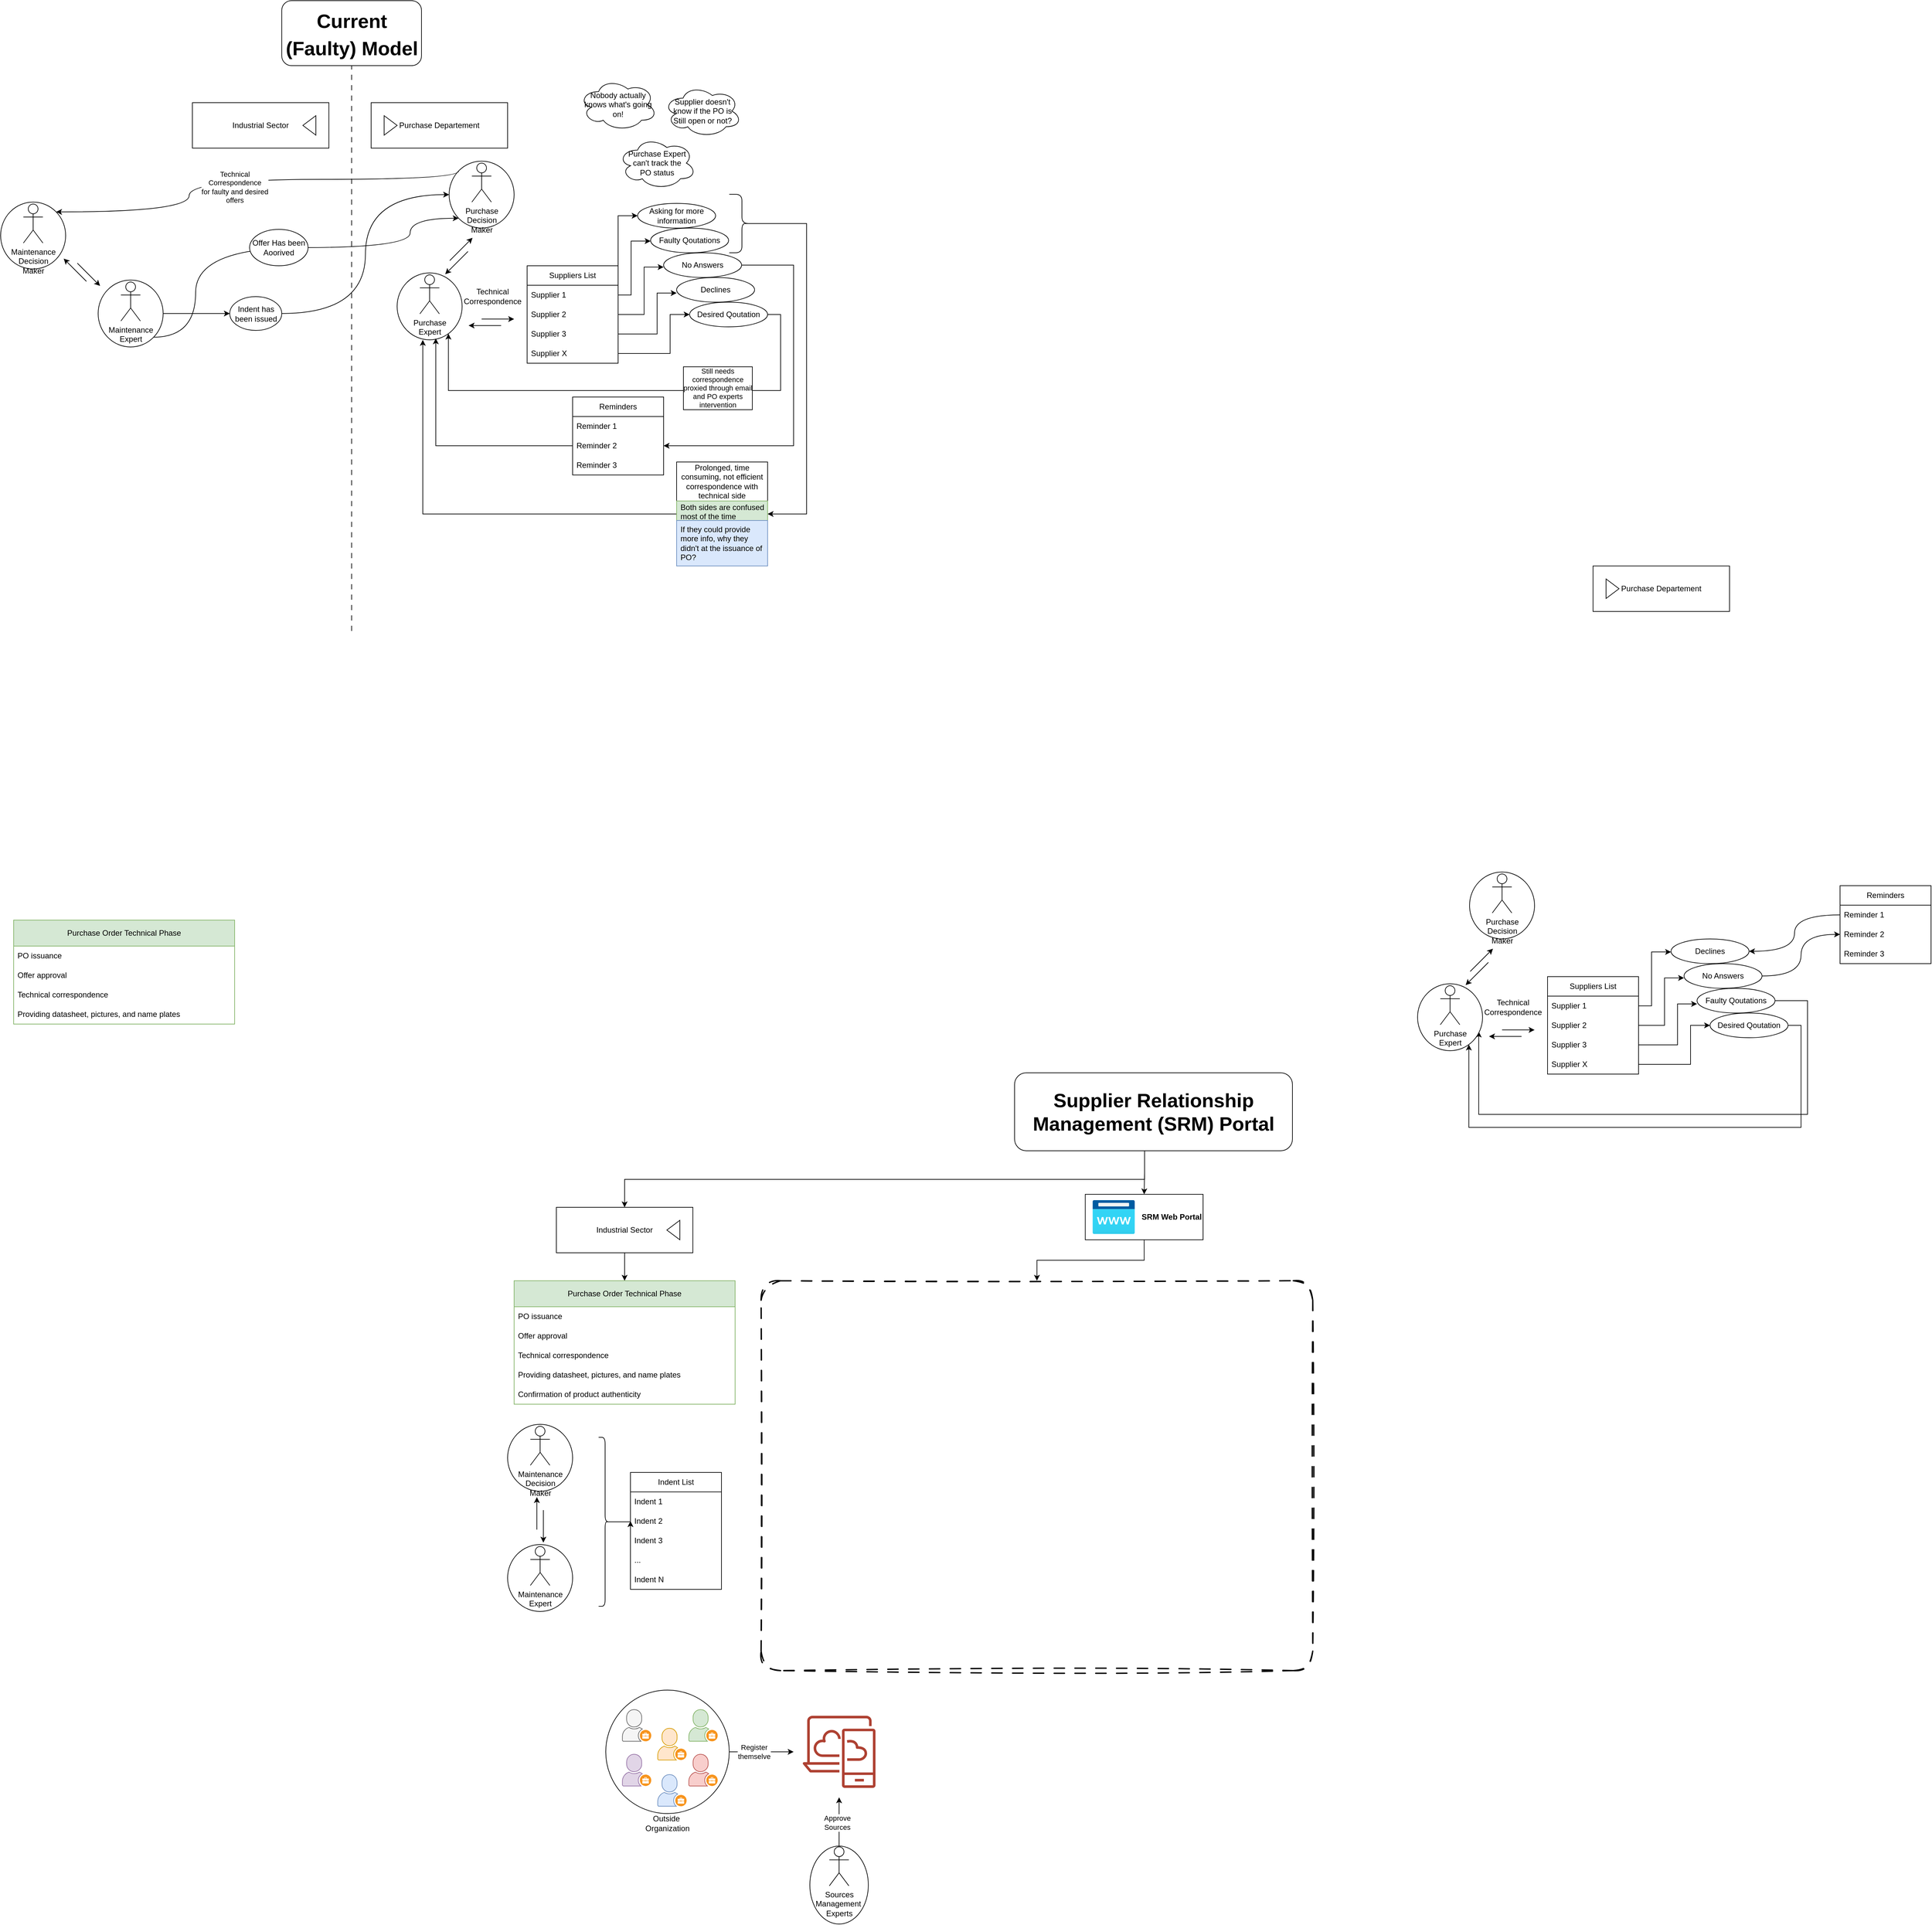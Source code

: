 <mxfile version="21.7.4" type="github">
  <diagram name="Page-1" id="2KHofViqdArEMS4rhggh">
    <mxGraphModel dx="1291" dy="913" grid="1" gridSize="10" guides="1" tooltips="1" connect="1" arrows="1" fold="1" page="0" pageScale="1" pageWidth="850" pageHeight="1100" math="0" shadow="0">
      <root>
        <mxCell id="0" />
        <mxCell id="1" parent="0" />
        <mxCell id="c8slE1L9noB9dwJdRd24-46" style="edgeStyle=orthogonalEdgeStyle;rounded=0;orthogonalLoop=1;jettySize=auto;html=1;exitX=1;exitY=0.5;exitDx=0;exitDy=0;entryX=0;entryY=0.5;entryDx=0;entryDy=0;curved=1;" parent="1" source="c8slE1L9noB9dwJdRd24-1" target="c8slE1L9noB9dwJdRd24-59" edge="1">
          <mxGeometry relative="1" as="geometry" />
        </mxCell>
        <mxCell id="c8slE1L9noB9dwJdRd24-1" value="Indent has been issued" style="ellipse;whiteSpace=wrap;html=1;" parent="1" vertex="1">
          <mxGeometry x="-107.5" y="165.5" width="80" height="52" as="geometry" />
        </mxCell>
        <mxCell id="c8slE1L9noB9dwJdRd24-6" value="" style="endArrow=none;dashed=1;html=1;rounded=0;dashPattern=8 8;" parent="1" edge="1">
          <mxGeometry width="50" height="50" relative="1" as="geometry">
            <mxPoint x="80" y="680" as="sourcePoint" />
            <mxPoint x="80" y="-290" as="targetPoint" />
          </mxGeometry>
        </mxCell>
        <mxCell id="c8slE1L9noB9dwJdRd24-7" value="Purchase Departement" style="html=1;whiteSpace=wrap;container=1;recursiveResize=0;collapsible=0;" parent="1" vertex="1">
          <mxGeometry x="110" y="-133" width="210" height="70" as="geometry" />
        </mxCell>
        <mxCell id="c8slE1L9noB9dwJdRd24-8" value="" style="triangle;html=1;whiteSpace=wrap;" parent="c8slE1L9noB9dwJdRd24-7" vertex="1">
          <mxGeometry x="20" y="20" width="20" height="30" as="geometry" />
        </mxCell>
        <mxCell id="c8slE1L9noB9dwJdRd24-9" value="Industrial Sector" style="html=1;whiteSpace=wrap;container=1;recursiveResize=0;collapsible=0;" parent="1" vertex="1">
          <mxGeometry x="-165" y="-133" width="210" height="70" as="geometry" />
        </mxCell>
        <mxCell id="c8slE1L9noB9dwJdRd24-10" value="" style="triangle;html=1;whiteSpace=wrap;rotation=-180;" parent="c8slE1L9noB9dwJdRd24-9" vertex="1">
          <mxGeometry x="170" y="20" width="20" height="30" as="geometry" />
        </mxCell>
        <mxCell id="6I2EwaOY1wd-wpL0W01F-11" style="edgeStyle=orthogonalEdgeStyle;rounded=0;orthogonalLoop=1;jettySize=auto;html=1;exitX=1;exitY=0;exitDx=0;exitDy=0;entryX=0;entryY=0.5;entryDx=0;entryDy=0;" parent="1" source="c8slE1L9noB9dwJdRd24-14" target="6I2EwaOY1wd-wpL0W01F-10" edge="1">
          <mxGeometry relative="1" as="geometry" />
        </mxCell>
        <mxCell id="c8slE1L9noB9dwJdRd24-14" value="Suppliers List" style="swimlane;fontStyle=0;childLayout=stackLayout;horizontal=1;startSize=30;horizontalStack=0;resizeParent=1;resizeParentMax=0;resizeLast=0;collapsible=1;marginBottom=0;whiteSpace=wrap;html=1;" parent="1" vertex="1">
          <mxGeometry x="350" y="118" width="140" height="150" as="geometry" />
        </mxCell>
        <mxCell id="c8slE1L9noB9dwJdRd24-23" style="edgeStyle=orthogonalEdgeStyle;rounded=0;orthogonalLoop=1;jettySize=auto;html=1;exitX=1;exitY=0.5;exitDx=0;exitDy=0;" parent="c8slE1L9noB9dwJdRd24-14" source="c8slE1L9noB9dwJdRd24-15" edge="1">
          <mxGeometry relative="1" as="geometry">
            <mxPoint x="190" y="-38" as="targetPoint" />
            <Array as="points">
              <mxPoint x="160" y="45" />
              <mxPoint x="160" y="-38" />
            </Array>
          </mxGeometry>
        </mxCell>
        <mxCell id="c8slE1L9noB9dwJdRd24-15" value="&lt;div&gt;Supplier 1&lt;/div&gt;" style="text;strokeColor=none;fillColor=none;align=left;verticalAlign=middle;spacingLeft=4;spacingRight=4;overflow=hidden;points=[[0,0.5],[1,0.5]];portConstraint=eastwest;rotatable=0;whiteSpace=wrap;html=1;" parent="c8slE1L9noB9dwJdRd24-14" vertex="1">
          <mxGeometry y="30" width="140" height="30" as="geometry" />
        </mxCell>
        <mxCell id="c8slE1L9noB9dwJdRd24-28" style="edgeStyle=orthogonalEdgeStyle;rounded=0;orthogonalLoop=1;jettySize=auto;html=1;exitX=1;exitY=0.5;exitDx=0;exitDy=0;" parent="c8slE1L9noB9dwJdRd24-14" source="c8slE1L9noB9dwJdRd24-21" edge="1">
          <mxGeometry relative="1" as="geometry">
            <mxPoint x="210" y="2" as="targetPoint" />
            <Array as="points">
              <mxPoint x="180" y="75" />
              <mxPoint x="180" y="2" />
            </Array>
          </mxGeometry>
        </mxCell>
        <mxCell id="c8slE1L9noB9dwJdRd24-21" value="&lt;div&gt;Supplier 2&lt;br&gt;&lt;/div&gt;" style="text;strokeColor=none;fillColor=none;align=left;verticalAlign=middle;spacingLeft=4;spacingRight=4;overflow=hidden;points=[[0,0.5],[1,0.5]];portConstraint=eastwest;rotatable=0;whiteSpace=wrap;html=1;" parent="c8slE1L9noB9dwJdRd24-14" vertex="1">
          <mxGeometry y="60" width="140" height="30" as="geometry" />
        </mxCell>
        <mxCell id="c8slE1L9noB9dwJdRd24-30" style="edgeStyle=orthogonalEdgeStyle;rounded=0;orthogonalLoop=1;jettySize=auto;html=1;exitX=1;exitY=0.5;exitDx=0;exitDy=0;" parent="c8slE1L9noB9dwJdRd24-14" source="c8slE1L9noB9dwJdRd24-16" edge="1">
          <mxGeometry relative="1" as="geometry">
            <mxPoint x="230" y="42" as="targetPoint" />
            <Array as="points">
              <mxPoint x="200" y="105" />
              <mxPoint x="200" y="42" />
            </Array>
          </mxGeometry>
        </mxCell>
        <mxCell id="c8slE1L9noB9dwJdRd24-16" value="&lt;div&gt;Supplier 3&lt;br&gt;&lt;/div&gt;" style="text;strokeColor=none;fillColor=none;align=left;verticalAlign=middle;spacingLeft=4;spacingRight=4;overflow=hidden;points=[[0,0.5],[1,0.5]];portConstraint=eastwest;rotatable=0;whiteSpace=wrap;html=1;" parent="c8slE1L9noB9dwJdRd24-14" vertex="1">
          <mxGeometry y="90" width="140" height="30" as="geometry" />
        </mxCell>
        <mxCell id="c8slE1L9noB9dwJdRd24-17" value="Supplier X" style="text;strokeColor=none;fillColor=none;align=left;verticalAlign=middle;spacingLeft=4;spacingRight=4;overflow=hidden;points=[[0,0.5],[1,0.5]];portConstraint=eastwest;rotatable=0;whiteSpace=wrap;html=1;" parent="c8slE1L9noB9dwJdRd24-14" vertex="1">
          <mxGeometry y="120" width="140" height="30" as="geometry" />
        </mxCell>
        <mxCell id="c8slE1L9noB9dwJdRd24-24" value="Faulty Qoutations" style="ellipse;whiteSpace=wrap;html=1;" parent="1" vertex="1">
          <mxGeometry x="540" y="60" width="120" height="38" as="geometry" />
        </mxCell>
        <mxCell id="c8slE1L9noB9dwJdRd24-25" value="&lt;div&gt;Technical&lt;/div&gt;&lt;div&gt;Correspondence&lt;br&gt;&lt;/div&gt;" style="text;html=1;strokeColor=none;fillColor=none;align=center;verticalAlign=middle;whiteSpace=wrap;rounded=0;" parent="1" vertex="1">
          <mxGeometry x="267" y="150" width="60" height="30" as="geometry" />
        </mxCell>
        <mxCell id="6I2EwaOY1wd-wpL0W01F-8" style="edgeStyle=orthogonalEdgeStyle;rounded=0;orthogonalLoop=1;jettySize=auto;html=1;exitX=1;exitY=0.5;exitDx=0;exitDy=0;entryX=1;entryY=0.5;entryDx=0;entryDy=0;" parent="1" source="c8slE1L9noB9dwJdRd24-29" target="c8slE1L9noB9dwJdRd24-73" edge="1">
          <mxGeometry relative="1" as="geometry">
            <Array as="points">
              <mxPoint x="760" y="117" />
              <mxPoint x="760" y="395" />
            </Array>
          </mxGeometry>
        </mxCell>
        <mxCell id="c8slE1L9noB9dwJdRd24-29" value="No Answers" style="ellipse;whiteSpace=wrap;html=1;" parent="1" vertex="1">
          <mxGeometry x="560" y="98" width="120" height="38" as="geometry" />
        </mxCell>
        <mxCell id="c8slE1L9noB9dwJdRd24-31" value="Declines" style="ellipse;whiteSpace=wrap;html=1;" parent="1" vertex="1">
          <mxGeometry x="580" y="136" width="120" height="38" as="geometry" />
        </mxCell>
        <mxCell id="c8slE1L9noB9dwJdRd24-81" style="edgeStyle=orthogonalEdgeStyle;rounded=0;orthogonalLoop=1;jettySize=auto;html=1;exitX=1;exitY=0.5;exitDx=0;exitDy=0;entryX=0.789;entryY=0.908;entryDx=0;entryDy=0;entryPerimeter=0;" parent="1" source="c8slE1L9noB9dwJdRd24-34" target="c8slE1L9noB9dwJdRd24-44" edge="1">
          <mxGeometry relative="1" as="geometry">
            <Array as="points">
              <mxPoint x="740" y="193" />
              <mxPoint x="740" y="310" />
              <mxPoint x="229" y="310" />
            </Array>
          </mxGeometry>
        </mxCell>
        <mxCell id="6I2EwaOY1wd-wpL0W01F-12" value="Still needs &lt;br&gt;correspondence&lt;br&gt;proxied through email &lt;br&gt;and PO experts&lt;br&gt;intervention" style="edgeLabel;html=1;align=center;verticalAlign=middle;resizable=0;points=[];labelBorderColor=default;" parent="c8slE1L9noB9dwJdRd24-81" vertex="1" connectable="0">
          <mxGeometry x="-0.362" y="-4" relative="1" as="geometry">
            <mxPoint as="offset" />
          </mxGeometry>
        </mxCell>
        <mxCell id="c8slE1L9noB9dwJdRd24-34" value="Desired Qoutation" style="ellipse;whiteSpace=wrap;html=1;" parent="1" vertex="1">
          <mxGeometry x="600" y="174" width="120" height="38" as="geometry" />
        </mxCell>
        <mxCell id="c8slE1L9noB9dwJdRd24-33" style="edgeStyle=orthogonalEdgeStyle;rounded=0;orthogonalLoop=1;jettySize=auto;html=1;exitX=1;exitY=0.5;exitDx=0;exitDy=0;entryX=0;entryY=0.5;entryDx=0;entryDy=0;" parent="1" source="c8slE1L9noB9dwJdRd24-17" target="c8slE1L9noB9dwJdRd24-34" edge="1">
          <mxGeometry relative="1" as="geometry">
            <mxPoint x="600" y="200" as="targetPoint" />
            <Array as="points">
              <mxPoint x="570" y="253" />
              <mxPoint x="570" y="193" />
            </Array>
          </mxGeometry>
        </mxCell>
        <mxCell id="c8slE1L9noB9dwJdRd24-42" value="" style="group" parent="1" vertex="1" connectable="0">
          <mxGeometry x="-310" y="140" width="100" height="103" as="geometry" />
        </mxCell>
        <mxCell id="c8slE1L9noB9dwJdRd24-40" value="" style="ellipse;whiteSpace=wrap;html=1;" parent="c8slE1L9noB9dwJdRd24-42" vertex="1">
          <mxGeometry width="100" height="103" as="geometry" />
        </mxCell>
        <mxCell id="c8slE1L9noB9dwJdRd24-37" value="&lt;div&gt;Maintenance&lt;/div&gt;&lt;div&gt;Expert&lt;br&gt;&lt;/div&gt;" style="shape=umlActor;verticalLabelPosition=bottom;verticalAlign=top;html=1;outlineConnect=0;" parent="c8slE1L9noB9dwJdRd24-42" vertex="1">
          <mxGeometry x="35" y="3" width="30" height="60" as="geometry" />
        </mxCell>
        <mxCell id="c8slE1L9noB9dwJdRd24-43" value="" style="group" parent="1" vertex="1" connectable="0">
          <mxGeometry x="150" y="129" width="100" height="103" as="geometry" />
        </mxCell>
        <mxCell id="c8slE1L9noB9dwJdRd24-44" value="" style="ellipse;whiteSpace=wrap;html=1;" parent="c8slE1L9noB9dwJdRd24-43" vertex="1">
          <mxGeometry width="100" height="103" as="geometry" />
        </mxCell>
        <mxCell id="c8slE1L9noB9dwJdRd24-45" value="&lt;div&gt;Purchase&lt;/div&gt;&lt;div&gt;Expert&lt;br&gt;&lt;/div&gt;" style="shape=umlActor;verticalLabelPosition=bottom;verticalAlign=top;html=1;outlineConnect=0;" parent="c8slE1L9noB9dwJdRd24-43" vertex="1">
          <mxGeometry x="35" y="3" width="30" height="60" as="geometry" />
        </mxCell>
        <mxCell id="c8slE1L9noB9dwJdRd24-48" value="" style="group" parent="1" vertex="1" connectable="0">
          <mxGeometry x="-460" y="20" width="100" height="103" as="geometry" />
        </mxCell>
        <mxCell id="c8slE1L9noB9dwJdRd24-49" value="" style="ellipse;whiteSpace=wrap;html=1;" parent="c8slE1L9noB9dwJdRd24-48" vertex="1">
          <mxGeometry width="100" height="103" as="geometry" />
        </mxCell>
        <mxCell id="c8slE1L9noB9dwJdRd24-50" value="&lt;div&gt;Maintenance&lt;/div&gt;&lt;div&gt;Decision&lt;/div&gt;&lt;div&gt;Maker&lt;br&gt;&lt;/div&gt;" style="shape=umlActor;verticalLabelPosition=bottom;verticalAlign=top;html=1;outlineConnect=0;" parent="c8slE1L9noB9dwJdRd24-48" vertex="1">
          <mxGeometry x="35" y="3" width="30" height="60" as="geometry" />
        </mxCell>
        <mxCell id="c8slE1L9noB9dwJdRd24-53" value="" style="group;rotation=45;" parent="1" vertex="1" connectable="0">
          <mxGeometry x="-370" y="123" width="70" height="10" as="geometry" />
        </mxCell>
        <mxCell id="c8slE1L9noB9dwJdRd24-51" value="" style="endArrow=classic;html=1;rounded=0;" parent="c8slE1L9noB9dwJdRd24-53" edge="1">
          <mxGeometry width="50" height="50" relative="1" as="geometry">
            <mxPoint x="28" y="-9" as="sourcePoint" />
            <mxPoint x="63" y="26" as="targetPoint" />
          </mxGeometry>
        </mxCell>
        <mxCell id="c8slE1L9noB9dwJdRd24-52" value="" style="endArrow=classic;html=1;rounded=0;" parent="c8slE1L9noB9dwJdRd24-53" edge="1">
          <mxGeometry width="50" height="50" relative="1" as="geometry">
            <mxPoint x="42" y="19" as="sourcePoint" />
            <mxPoint x="7" y="-16" as="targetPoint" />
          </mxGeometry>
        </mxCell>
        <mxCell id="c8slE1L9noB9dwJdRd24-54" style="edgeStyle=orthogonalEdgeStyle;rounded=0;orthogonalLoop=1;jettySize=auto;html=1;exitX=1;exitY=0.5;exitDx=0;exitDy=0;entryX=0;entryY=0.5;entryDx=0;entryDy=0;" parent="1" source="c8slE1L9noB9dwJdRd24-40" target="c8slE1L9noB9dwJdRd24-1" edge="1">
          <mxGeometry relative="1" as="geometry" />
        </mxCell>
        <mxCell id="c8slE1L9noB9dwJdRd24-55" value="" style="group;rotation=-45;" parent="1" vertex="1" connectable="0">
          <mxGeometry x="210" y="98" width="70" height="10" as="geometry" />
        </mxCell>
        <mxCell id="c8slE1L9noB9dwJdRd24-56" value="" style="endArrow=classic;html=1;rounded=0;" parent="c8slE1L9noB9dwJdRd24-55" edge="1">
          <mxGeometry width="50" height="50" relative="1" as="geometry">
            <mxPoint x="21" y="12" as="sourcePoint" />
            <mxPoint x="56" y="-23" as="targetPoint" />
          </mxGeometry>
        </mxCell>
        <mxCell id="c8slE1L9noB9dwJdRd24-57" value="" style="endArrow=classic;html=1;rounded=0;" parent="c8slE1L9noB9dwJdRd24-55" edge="1">
          <mxGeometry width="50" height="50" relative="1" as="geometry">
            <mxPoint x="49" y="-2" as="sourcePoint" />
            <mxPoint x="14" y="33" as="targetPoint" />
          </mxGeometry>
        </mxCell>
        <mxCell id="c8slE1L9noB9dwJdRd24-58" value="" style="group" parent="1" vertex="1" connectable="0">
          <mxGeometry x="230" y="-43" width="100" height="103" as="geometry" />
        </mxCell>
        <mxCell id="c8slE1L9noB9dwJdRd24-59" value="" style="ellipse;whiteSpace=wrap;html=1;" parent="c8slE1L9noB9dwJdRd24-58" vertex="1">
          <mxGeometry width="100" height="103" as="geometry" />
        </mxCell>
        <mxCell id="c8slE1L9noB9dwJdRd24-60" value="&lt;div&gt;Purchase&lt;/div&gt;&lt;div&gt;Decision&lt;/div&gt;&lt;div&gt;Maker&lt;br&gt;&lt;/div&gt;" style="shape=umlActor;verticalLabelPosition=bottom;verticalAlign=top;html=1;outlineConnect=0;" parent="c8slE1L9noB9dwJdRd24-58" vertex="1">
          <mxGeometry x="35" y="3" width="30" height="60" as="geometry" />
        </mxCell>
        <mxCell id="c8slE1L9noB9dwJdRd24-61" value="&lt;font style=&quot;font-size: 30px;&quot;&gt;Current (Faulty) Model&lt;/font&gt;" style="rounded=1;whiteSpace=wrap;html=1;fontStyle=1;fontSize=35;" parent="1" vertex="1">
          <mxGeometry x="-27.5" y="-290" width="215" height="100" as="geometry" />
        </mxCell>
        <mxCell id="c8slE1L9noB9dwJdRd24-64" value="" style="group;rotation=0;" parent="1" vertex="1" connectable="0">
          <mxGeometry x="260" y="200" width="70" height="10" as="geometry" />
        </mxCell>
        <mxCell id="c8slE1L9noB9dwJdRd24-65" value="" style="endArrow=classic;html=1;rounded=0;" parent="c8slE1L9noB9dwJdRd24-64" edge="1">
          <mxGeometry width="50" height="50" relative="1" as="geometry">
            <mxPoint x="20" as="sourcePoint" />
            <mxPoint x="70" as="targetPoint" />
          </mxGeometry>
        </mxCell>
        <mxCell id="c8slE1L9noB9dwJdRd24-66" value="" style="endArrow=classic;html=1;rounded=0;" parent="c8slE1L9noB9dwJdRd24-64" edge="1">
          <mxGeometry width="50" height="50" relative="1" as="geometry">
            <mxPoint x="50" y="10" as="sourcePoint" />
            <mxPoint y="10" as="targetPoint" />
          </mxGeometry>
        </mxCell>
        <mxCell id="c8slE1L9noB9dwJdRd24-69" value="Reminders" style="swimlane;fontStyle=0;childLayout=stackLayout;horizontal=1;startSize=30;horizontalStack=0;resizeParent=1;resizeParentMax=0;resizeLast=0;collapsible=1;marginBottom=0;whiteSpace=wrap;html=1;" parent="1" vertex="1">
          <mxGeometry x="420" y="320" width="140" height="120" as="geometry" />
        </mxCell>
        <mxCell id="c8slE1L9noB9dwJdRd24-70" value="Reminder 1" style="text;strokeColor=none;fillColor=none;align=left;verticalAlign=middle;spacingLeft=4;spacingRight=4;overflow=hidden;points=[[0,0.5],[1,0.5]];portConstraint=eastwest;rotatable=0;whiteSpace=wrap;html=1;" parent="c8slE1L9noB9dwJdRd24-69" vertex="1">
          <mxGeometry y="30" width="140" height="30" as="geometry" />
        </mxCell>
        <mxCell id="c8slE1L9noB9dwJdRd24-73" value="Reminder 2" style="text;strokeColor=none;fillColor=none;align=left;verticalAlign=middle;spacingLeft=4;spacingRight=4;overflow=hidden;points=[[0,0.5],[1,0.5]];portConstraint=eastwest;rotatable=0;whiteSpace=wrap;html=1;" parent="c8slE1L9noB9dwJdRd24-69" vertex="1">
          <mxGeometry y="60" width="140" height="30" as="geometry" />
        </mxCell>
        <mxCell id="c8slE1L9noB9dwJdRd24-74" value="Reminder 3" style="text;strokeColor=none;fillColor=none;align=left;verticalAlign=middle;spacingLeft=4;spacingRight=4;overflow=hidden;points=[[0,0.5],[1,0.5]];portConstraint=eastwest;rotatable=0;whiteSpace=wrap;html=1;" parent="c8slE1L9noB9dwJdRd24-69" vertex="1">
          <mxGeometry y="90" width="140" height="30" as="geometry" />
        </mxCell>
        <mxCell id="c8slE1L9noB9dwJdRd24-82" style="edgeStyle=orthogonalEdgeStyle;rounded=0;orthogonalLoop=1;jettySize=auto;html=1;exitX=0;exitY=0;exitDx=0;exitDy=0;entryX=1;entryY=0;entryDx=0;entryDy=0;curved=1;" parent="1" source="c8slE1L9noB9dwJdRd24-59" target="c8slE1L9noB9dwJdRd24-49" edge="1">
          <mxGeometry relative="1" as="geometry">
            <Array as="points">
              <mxPoint x="-170" y="-15" />
              <mxPoint x="-170" y="35" />
            </Array>
          </mxGeometry>
        </mxCell>
        <mxCell id="c8slE1L9noB9dwJdRd24-83" value="&lt;div&gt;Technical&lt;/div&gt;&lt;div&gt;Correspondence&lt;/div&gt;&lt;div&gt;for faulty and desired&lt;/div&gt;&lt;div&gt;offers&lt;br&gt;&lt;/div&gt;" style="edgeLabel;html=1;align=center;verticalAlign=middle;resizable=0;points=[];" parent="c8slE1L9noB9dwJdRd24-82" vertex="1" connectable="0">
          <mxGeometry x="0.048" y="12" relative="1" as="geometry">
            <mxPoint as="offset" />
          </mxGeometry>
        </mxCell>
        <mxCell id="vh4l8K26gaCXzMAg0qhR-1" style="edgeStyle=orthogonalEdgeStyle;rounded=0;orthogonalLoop=1;jettySize=auto;html=1;exitX=1;exitY=1;exitDx=0;exitDy=0;entryX=0;entryY=1;entryDx=0;entryDy=0;curved=1;" parent="1" source="c8slE1L9noB9dwJdRd24-40" target="c8slE1L9noB9dwJdRd24-59" edge="1">
          <mxGeometry relative="1" as="geometry">
            <Array as="points">
              <mxPoint x="-160" y="228" />
              <mxPoint x="-160" y="90" />
              <mxPoint x="170" y="90" />
              <mxPoint x="170" y="45" />
            </Array>
          </mxGeometry>
        </mxCell>
        <mxCell id="vh4l8K26gaCXzMAg0qhR-2" value="" style="edgeLabel;html=1;align=center;verticalAlign=middle;resizable=0;points=[];fontSize=12;fillColor=default;strokeColor=default;" parent="vh4l8K26gaCXzMAg0qhR-1" vertex="1" connectable="0">
          <mxGeometry x="-0.009" y="-1" relative="1" as="geometry">
            <mxPoint as="offset" />
          </mxGeometry>
        </mxCell>
        <mxCell id="vh4l8K26gaCXzMAg0qhR-3" value="&lt;div&gt;Offer Has been &lt;br&gt;&lt;/div&gt;&lt;div&gt;Aoorived&lt;br&gt;&lt;/div&gt;" style="ellipse;whiteSpace=wrap;html=1;" parent="1" vertex="1">
          <mxGeometry x="-77" y="62" width="90" height="56" as="geometry" />
        </mxCell>
        <mxCell id="vh4l8K26gaCXzMAg0qhR-4" value="Purchase Order Technical Phase" style="swimlane;fontStyle=0;childLayout=stackLayout;horizontal=1;startSize=40;horizontalStack=0;resizeParent=1;resizeParentMax=0;resizeLast=0;collapsible=1;marginBottom=0;whiteSpace=wrap;html=1;fillColor=#d5e8d4;strokeColor=#82b366;" parent="1" vertex="1">
          <mxGeometry x="-440" y="1125" width="340" height="160" as="geometry" />
        </mxCell>
        <mxCell id="vh4l8K26gaCXzMAg0qhR-5" value="PO issuance " style="text;strokeColor=none;fillColor=none;align=left;verticalAlign=middle;spacingLeft=4;spacingRight=4;overflow=hidden;points=[[0,0.5],[1,0.5]];portConstraint=eastwest;rotatable=0;whiteSpace=wrap;html=1;" parent="vh4l8K26gaCXzMAg0qhR-4" vertex="1">
          <mxGeometry y="40" width="340" height="30" as="geometry" />
        </mxCell>
        <mxCell id="vh4l8K26gaCXzMAg0qhR-6" value="Offer approval" style="text;strokeColor=none;fillColor=none;align=left;verticalAlign=middle;spacingLeft=4;spacingRight=4;overflow=hidden;points=[[0,0.5],[1,0.5]];portConstraint=eastwest;rotatable=0;whiteSpace=wrap;html=1;" parent="vh4l8K26gaCXzMAg0qhR-4" vertex="1">
          <mxGeometry y="70" width="340" height="30" as="geometry" />
        </mxCell>
        <mxCell id="vh4l8K26gaCXzMAg0qhR-7" value="Technical correspondence" style="text;strokeColor=none;fillColor=none;align=left;verticalAlign=middle;spacingLeft=4;spacingRight=4;overflow=hidden;points=[[0,0.5],[1,0.5]];portConstraint=eastwest;rotatable=0;whiteSpace=wrap;html=1;" parent="vh4l8K26gaCXzMAg0qhR-4" vertex="1">
          <mxGeometry y="100" width="340" height="30" as="geometry" />
        </mxCell>
        <mxCell id="vh4l8K26gaCXzMAg0qhR-8" value="Providing datasheet, pictures, and name plates" style="text;strokeColor=none;fillColor=none;align=left;verticalAlign=middle;spacingLeft=4;spacingRight=4;overflow=hidden;points=[[0,0.5],[1,0.5]];portConstraint=eastwest;rotatable=0;whiteSpace=wrap;html=1;" parent="vh4l8K26gaCXzMAg0qhR-4" vertex="1">
          <mxGeometry y="130" width="340" height="30" as="geometry" />
        </mxCell>
        <mxCell id="vh4l8K26gaCXzMAg0qhR-70" value="Purchase Departement" style="html=1;whiteSpace=wrap;container=1;recursiveResize=0;collapsible=0;" parent="1" vertex="1">
          <mxGeometry x="1990" y="580" width="210" height="70" as="geometry" />
        </mxCell>
        <mxCell id="vh4l8K26gaCXzMAg0qhR-71" value="" style="triangle;html=1;whiteSpace=wrap;" parent="vh4l8K26gaCXzMAg0qhR-70" vertex="1">
          <mxGeometry x="20" y="20" width="20" height="30" as="geometry" />
        </mxCell>
        <mxCell id="em5qXoiyjJYaxzW7Eebe-1" style="edgeStyle=orthogonalEdgeStyle;rounded=0;orthogonalLoop=1;jettySize=auto;html=1;exitX=0.5;exitY=1;exitDx=0;exitDy=0;entryX=0.5;entryY=0;entryDx=0;entryDy=0;" edge="1" parent="1" source="vh4l8K26gaCXzMAg0qhR-72" target="vh4l8K26gaCXzMAg0qhR-124">
          <mxGeometry relative="1" as="geometry" />
        </mxCell>
        <mxCell id="vh4l8K26gaCXzMAg0qhR-72" value="Industrial Sector" style="html=1;whiteSpace=wrap;container=1;recursiveResize=0;collapsible=0;" parent="1" vertex="1">
          <mxGeometry x="395" y="1567" width="210" height="70" as="geometry" />
        </mxCell>
        <mxCell id="vh4l8K26gaCXzMAg0qhR-73" value="" style="triangle;html=1;whiteSpace=wrap;rotation=-180;" parent="vh4l8K26gaCXzMAg0qhR-72" vertex="1">
          <mxGeometry x="170" y="20" width="20" height="30" as="geometry" />
        </mxCell>
        <mxCell id="vh4l8K26gaCXzMAg0qhR-74" value="Suppliers List" style="swimlane;fontStyle=0;childLayout=stackLayout;horizontal=1;startSize=30;horizontalStack=0;resizeParent=1;resizeParentMax=0;resizeLast=0;collapsible=1;marginBottom=0;whiteSpace=wrap;html=1;" parent="1" vertex="1">
          <mxGeometry x="1920" y="1212" width="140" height="150" as="geometry" />
        </mxCell>
        <mxCell id="vh4l8K26gaCXzMAg0qhR-75" style="edgeStyle=orthogonalEdgeStyle;rounded=0;orthogonalLoop=1;jettySize=auto;html=1;exitX=1;exitY=0.5;exitDx=0;exitDy=0;" parent="vh4l8K26gaCXzMAg0qhR-74" source="vh4l8K26gaCXzMAg0qhR-76" edge="1">
          <mxGeometry relative="1" as="geometry">
            <mxPoint x="190" y="-38" as="targetPoint" />
            <Array as="points">
              <mxPoint x="160" y="45" />
              <mxPoint x="160" y="-38" />
            </Array>
          </mxGeometry>
        </mxCell>
        <mxCell id="vh4l8K26gaCXzMAg0qhR-76" value="&lt;div&gt;Supplier 1&lt;/div&gt;" style="text;strokeColor=none;fillColor=none;align=left;verticalAlign=middle;spacingLeft=4;spacingRight=4;overflow=hidden;points=[[0,0.5],[1,0.5]];portConstraint=eastwest;rotatable=0;whiteSpace=wrap;html=1;" parent="vh4l8K26gaCXzMAg0qhR-74" vertex="1">
          <mxGeometry y="30" width="140" height="30" as="geometry" />
        </mxCell>
        <mxCell id="vh4l8K26gaCXzMAg0qhR-77" style="edgeStyle=orthogonalEdgeStyle;rounded=0;orthogonalLoop=1;jettySize=auto;html=1;exitX=1;exitY=0.5;exitDx=0;exitDy=0;" parent="vh4l8K26gaCXzMAg0qhR-74" source="vh4l8K26gaCXzMAg0qhR-78" edge="1">
          <mxGeometry relative="1" as="geometry">
            <mxPoint x="210" y="2" as="targetPoint" />
            <Array as="points">
              <mxPoint x="180" y="75" />
              <mxPoint x="180" y="2" />
            </Array>
          </mxGeometry>
        </mxCell>
        <mxCell id="vh4l8K26gaCXzMAg0qhR-78" value="&lt;div&gt;Supplier 2&lt;br&gt;&lt;/div&gt;" style="text;strokeColor=none;fillColor=none;align=left;verticalAlign=middle;spacingLeft=4;spacingRight=4;overflow=hidden;points=[[0,0.5],[1,0.5]];portConstraint=eastwest;rotatable=0;whiteSpace=wrap;html=1;" parent="vh4l8K26gaCXzMAg0qhR-74" vertex="1">
          <mxGeometry y="60" width="140" height="30" as="geometry" />
        </mxCell>
        <mxCell id="vh4l8K26gaCXzMAg0qhR-79" style="edgeStyle=orthogonalEdgeStyle;rounded=0;orthogonalLoop=1;jettySize=auto;html=1;exitX=1;exitY=0.5;exitDx=0;exitDy=0;" parent="vh4l8K26gaCXzMAg0qhR-74" source="vh4l8K26gaCXzMAg0qhR-80" edge="1">
          <mxGeometry relative="1" as="geometry">
            <mxPoint x="230" y="42" as="targetPoint" />
            <Array as="points">
              <mxPoint x="200" y="105" />
              <mxPoint x="200" y="42" />
            </Array>
          </mxGeometry>
        </mxCell>
        <mxCell id="vh4l8K26gaCXzMAg0qhR-80" value="&lt;div&gt;Supplier 3&lt;br&gt;&lt;/div&gt;" style="text;strokeColor=none;fillColor=none;align=left;verticalAlign=middle;spacingLeft=4;spacingRight=4;overflow=hidden;points=[[0,0.5],[1,0.5]];portConstraint=eastwest;rotatable=0;whiteSpace=wrap;html=1;" parent="vh4l8K26gaCXzMAg0qhR-74" vertex="1">
          <mxGeometry y="90" width="140" height="30" as="geometry" />
        </mxCell>
        <mxCell id="vh4l8K26gaCXzMAg0qhR-81" value="Supplier X" style="text;strokeColor=none;fillColor=none;align=left;verticalAlign=middle;spacingLeft=4;spacingRight=4;overflow=hidden;points=[[0,0.5],[1,0.5]];portConstraint=eastwest;rotatable=0;whiteSpace=wrap;html=1;" parent="vh4l8K26gaCXzMAg0qhR-74" vertex="1">
          <mxGeometry y="120" width="140" height="30" as="geometry" />
        </mxCell>
        <mxCell id="vh4l8K26gaCXzMAg0qhR-82" value="Declines" style="ellipse;whiteSpace=wrap;html=1;" parent="1" vertex="1">
          <mxGeometry x="2110" y="1154" width="120" height="38" as="geometry" />
        </mxCell>
        <mxCell id="vh4l8K26gaCXzMAg0qhR-83" value="&lt;div&gt;Technical&lt;/div&gt;&lt;div&gt;Correspondence&lt;br&gt;&lt;/div&gt;" style="text;html=1;strokeColor=none;fillColor=none;align=center;verticalAlign=middle;whiteSpace=wrap;rounded=0;" parent="1" vertex="1">
          <mxGeometry x="1837" y="1244" width="60" height="30" as="geometry" />
        </mxCell>
        <mxCell id="vh4l8K26gaCXzMAg0qhR-84" style="edgeStyle=orthogonalEdgeStyle;rounded=0;orthogonalLoop=1;jettySize=auto;html=1;exitX=1;exitY=0.5;exitDx=0;exitDy=0;entryX=0;entryY=0.5;entryDx=0;entryDy=0;curved=1;" parent="1" source="vh4l8K26gaCXzMAg0qhR-85" target="vh4l8K26gaCXzMAg0qhR-116" edge="1">
          <mxGeometry relative="1" as="geometry" />
        </mxCell>
        <mxCell id="vh4l8K26gaCXzMAg0qhR-85" value="No Answers" style="ellipse;whiteSpace=wrap;html=1;" parent="1" vertex="1">
          <mxGeometry x="2130" y="1192" width="120" height="38" as="geometry" />
        </mxCell>
        <mxCell id="vh4l8K26gaCXzMAg0qhR-86" style="edgeStyle=orthogonalEdgeStyle;rounded=0;orthogonalLoop=1;jettySize=auto;html=1;exitX=1;exitY=0.5;exitDx=0;exitDy=0;entryX=0.941;entryY=0.714;entryDx=0;entryDy=0;entryPerimeter=0;" parent="1" source="vh4l8K26gaCXzMAg0qhR-87" target="vh4l8K26gaCXzMAg0qhR-95" edge="1">
          <mxGeometry relative="1" as="geometry">
            <Array as="points">
              <mxPoint x="2320" y="1249" />
              <mxPoint x="2320" y="1424" />
              <mxPoint x="1814" y="1424" />
            </Array>
          </mxGeometry>
        </mxCell>
        <mxCell id="vh4l8K26gaCXzMAg0qhR-87" value="Faulty Qoutations" style="ellipse;whiteSpace=wrap;html=1;" parent="1" vertex="1">
          <mxGeometry x="2150" y="1230" width="120" height="38" as="geometry" />
        </mxCell>
        <mxCell id="vh4l8K26gaCXzMAg0qhR-88" style="edgeStyle=orthogonalEdgeStyle;rounded=0;orthogonalLoop=1;jettySize=auto;html=1;exitX=1;exitY=0.5;exitDx=0;exitDy=0;entryX=0.789;entryY=0.908;entryDx=0;entryDy=0;entryPerimeter=0;" parent="1" source="vh4l8K26gaCXzMAg0qhR-89" target="vh4l8K26gaCXzMAg0qhR-95" edge="1">
          <mxGeometry relative="1" as="geometry">
            <Array as="points">
              <mxPoint x="2310" y="1287" />
              <mxPoint x="2310" y="1444" />
              <mxPoint x="1799" y="1444" />
            </Array>
          </mxGeometry>
        </mxCell>
        <mxCell id="vh4l8K26gaCXzMAg0qhR-89" value="Desired Qoutation" style="ellipse;whiteSpace=wrap;html=1;" parent="1" vertex="1">
          <mxGeometry x="2170" y="1268" width="120" height="38" as="geometry" />
        </mxCell>
        <mxCell id="vh4l8K26gaCXzMAg0qhR-90" style="edgeStyle=orthogonalEdgeStyle;rounded=0;orthogonalLoop=1;jettySize=auto;html=1;exitX=1;exitY=0.5;exitDx=0;exitDy=0;entryX=0;entryY=0.5;entryDx=0;entryDy=0;" parent="1" source="vh4l8K26gaCXzMAg0qhR-81" target="vh4l8K26gaCXzMAg0qhR-89" edge="1">
          <mxGeometry relative="1" as="geometry">
            <mxPoint x="2170" y="1294" as="targetPoint" />
            <Array as="points">
              <mxPoint x="2140" y="1347" />
              <mxPoint x="2140" y="1287" />
            </Array>
          </mxGeometry>
        </mxCell>
        <mxCell id="vh4l8K26gaCXzMAg0qhR-91" value="" style="group" parent="1" vertex="1" connectable="0">
          <mxGeometry x="320" y="2086" width="100" height="103" as="geometry" />
        </mxCell>
        <mxCell id="vh4l8K26gaCXzMAg0qhR-92" value="" style="ellipse;whiteSpace=wrap;html=1;" parent="vh4l8K26gaCXzMAg0qhR-91" vertex="1">
          <mxGeometry width="100" height="103" as="geometry" />
        </mxCell>
        <mxCell id="vh4l8K26gaCXzMAg0qhR-93" value="&lt;div&gt;Maintenance&lt;/div&gt;&lt;div&gt;Expert&lt;br&gt;&lt;/div&gt;" style="shape=umlActor;verticalLabelPosition=bottom;verticalAlign=top;html=1;outlineConnect=0;" parent="vh4l8K26gaCXzMAg0qhR-91" vertex="1">
          <mxGeometry x="35" y="3" width="30" height="60" as="geometry" />
        </mxCell>
        <mxCell id="vh4l8K26gaCXzMAg0qhR-94" value="" style="group" parent="1" vertex="1" connectable="0">
          <mxGeometry x="1720" y="1223" width="100" height="103" as="geometry" />
        </mxCell>
        <mxCell id="vh4l8K26gaCXzMAg0qhR-95" value="" style="ellipse;whiteSpace=wrap;html=1;" parent="vh4l8K26gaCXzMAg0qhR-94" vertex="1">
          <mxGeometry width="100" height="103" as="geometry" />
        </mxCell>
        <mxCell id="vh4l8K26gaCXzMAg0qhR-96" value="&lt;div&gt;Purchase&lt;/div&gt;&lt;div&gt;Expert&lt;br&gt;&lt;/div&gt;" style="shape=umlActor;verticalLabelPosition=bottom;verticalAlign=top;html=1;outlineConnect=0;" parent="vh4l8K26gaCXzMAg0qhR-94" vertex="1">
          <mxGeometry x="35" y="3" width="30" height="60" as="geometry" />
        </mxCell>
        <mxCell id="vh4l8K26gaCXzMAg0qhR-97" value="" style="group" parent="1" vertex="1" connectable="0">
          <mxGeometry x="320" y="1901" width="100" height="103" as="geometry" />
        </mxCell>
        <mxCell id="vh4l8K26gaCXzMAg0qhR-98" value="" style="ellipse;whiteSpace=wrap;html=1;" parent="vh4l8K26gaCXzMAg0qhR-97" vertex="1">
          <mxGeometry width="100" height="103" as="geometry" />
        </mxCell>
        <mxCell id="vh4l8K26gaCXzMAg0qhR-99" value="&lt;div&gt;Maintenance&lt;/div&gt;&lt;div&gt;Decision&lt;/div&gt;&lt;div&gt;Maker&lt;br&gt;&lt;/div&gt;" style="shape=umlActor;verticalLabelPosition=bottom;verticalAlign=top;html=1;outlineConnect=0;" parent="vh4l8K26gaCXzMAg0qhR-97" vertex="1">
          <mxGeometry x="35" y="3" width="30" height="60" as="geometry" />
        </mxCell>
        <mxCell id="vh4l8K26gaCXzMAg0qhR-100" value="" style="group;rotation=90;" parent="1" vertex="1" connectable="0">
          <mxGeometry x="335" y="2043" width="70" height="10" as="geometry" />
        </mxCell>
        <mxCell id="vh4l8K26gaCXzMAg0qhR-101" value="" style="endArrow=classic;html=1;rounded=0;" parent="vh4l8K26gaCXzMAg0qhR-100" edge="1">
          <mxGeometry width="50" height="50" relative="1" as="geometry">
            <mxPoint x="40" y="-10" as="sourcePoint" />
            <mxPoint x="40" y="40" as="targetPoint" />
          </mxGeometry>
        </mxCell>
        <mxCell id="vh4l8K26gaCXzMAg0qhR-102" value="" style="endArrow=classic;html=1;rounded=0;" parent="vh4l8K26gaCXzMAg0qhR-100" edge="1">
          <mxGeometry width="50" height="50" relative="1" as="geometry">
            <mxPoint x="30" y="20" as="sourcePoint" />
            <mxPoint x="30" y="-30" as="targetPoint" />
          </mxGeometry>
        </mxCell>
        <mxCell id="vh4l8K26gaCXzMAg0qhR-104" value="" style="group;rotation=-45;" parent="1" vertex="1" connectable="0">
          <mxGeometry x="1780" y="1192" width="70" height="10" as="geometry" />
        </mxCell>
        <mxCell id="vh4l8K26gaCXzMAg0qhR-105" value="" style="endArrow=classic;html=1;rounded=0;" parent="vh4l8K26gaCXzMAg0qhR-104" edge="1">
          <mxGeometry width="50" height="50" relative="1" as="geometry">
            <mxPoint x="21" y="12" as="sourcePoint" />
            <mxPoint x="56" y="-23" as="targetPoint" />
          </mxGeometry>
        </mxCell>
        <mxCell id="vh4l8K26gaCXzMAg0qhR-106" value="" style="endArrow=classic;html=1;rounded=0;" parent="vh4l8K26gaCXzMAg0qhR-104" edge="1">
          <mxGeometry width="50" height="50" relative="1" as="geometry">
            <mxPoint x="49" y="-2" as="sourcePoint" />
            <mxPoint x="14" y="33" as="targetPoint" />
          </mxGeometry>
        </mxCell>
        <mxCell id="vh4l8K26gaCXzMAg0qhR-107" value="" style="group" parent="1" vertex="1" connectable="0">
          <mxGeometry x="1800" y="1051" width="100" height="103" as="geometry" />
        </mxCell>
        <mxCell id="vh4l8K26gaCXzMAg0qhR-108" value="" style="ellipse;whiteSpace=wrap;html=1;" parent="vh4l8K26gaCXzMAg0qhR-107" vertex="1">
          <mxGeometry width="100" height="103" as="geometry" />
        </mxCell>
        <mxCell id="vh4l8K26gaCXzMAg0qhR-109" value="&lt;div&gt;Purchase&lt;/div&gt;&lt;div&gt;Decision&lt;/div&gt;&lt;div&gt;Maker&lt;br&gt;&lt;/div&gt;" style="shape=umlActor;verticalLabelPosition=bottom;verticalAlign=top;html=1;outlineConnect=0;" parent="vh4l8K26gaCXzMAg0qhR-107" vertex="1">
          <mxGeometry x="35" y="3" width="30" height="60" as="geometry" />
        </mxCell>
        <mxCell id="vh4l8K26gaCXzMAg0qhR-143" style="edgeStyle=orthogonalEdgeStyle;rounded=0;orthogonalLoop=1;jettySize=auto;html=1;exitX=0.5;exitY=1;exitDx=0;exitDy=0;" parent="1" source="vh4l8K26gaCXzMAg0qhR-110" target="vh4l8K26gaCXzMAg0qhR-72" edge="1">
          <mxGeometry relative="1" as="geometry">
            <Array as="points">
              <mxPoint x="1300" y="1480" />
              <mxPoint x="1300" y="1524" />
              <mxPoint x="500" y="1524" />
            </Array>
          </mxGeometry>
        </mxCell>
        <mxCell id="vh4l8K26gaCXzMAg0qhR-147" style="edgeStyle=orthogonalEdgeStyle;rounded=0;orthogonalLoop=1;jettySize=auto;html=1;exitX=0.5;exitY=1;exitDx=0;exitDy=0;entryX=0.5;entryY=0;entryDx=0;entryDy=0;" parent="1" source="vh4l8K26gaCXzMAg0qhR-110" target="vh4l8K26gaCXzMAg0qhR-145" edge="1">
          <mxGeometry relative="1" as="geometry">
            <Array as="points">
              <mxPoint x="1300" y="1480" />
              <mxPoint x="1300" y="1514" />
            </Array>
          </mxGeometry>
        </mxCell>
        <mxCell id="vh4l8K26gaCXzMAg0qhR-110" value="Supplier Relationship Management (SRM) Portal" style="rounded=1;whiteSpace=wrap;html=1;fontStyle=1;fontSize=30;" parent="1" vertex="1">
          <mxGeometry x="1100" y="1360" width="427.5" height="120" as="geometry" />
        </mxCell>
        <mxCell id="vh4l8K26gaCXzMAg0qhR-111" value="" style="group;rotation=0;" parent="1" vertex="1" connectable="0">
          <mxGeometry x="1830" y="1294" width="70" height="10" as="geometry" />
        </mxCell>
        <mxCell id="vh4l8K26gaCXzMAg0qhR-112" value="" style="endArrow=classic;html=1;rounded=0;" parent="vh4l8K26gaCXzMAg0qhR-111" edge="1">
          <mxGeometry width="50" height="50" relative="1" as="geometry">
            <mxPoint x="20" as="sourcePoint" />
            <mxPoint x="70" as="targetPoint" />
          </mxGeometry>
        </mxCell>
        <mxCell id="vh4l8K26gaCXzMAg0qhR-113" value="" style="endArrow=classic;html=1;rounded=0;" parent="vh4l8K26gaCXzMAg0qhR-111" edge="1">
          <mxGeometry width="50" height="50" relative="1" as="geometry">
            <mxPoint x="50" y="10" as="sourcePoint" />
            <mxPoint y="10" as="targetPoint" />
          </mxGeometry>
        </mxCell>
        <mxCell id="vh4l8K26gaCXzMAg0qhR-114" value="Reminders" style="swimlane;fontStyle=0;childLayout=stackLayout;horizontal=1;startSize=30;horizontalStack=0;resizeParent=1;resizeParentMax=0;resizeLast=0;collapsible=1;marginBottom=0;whiteSpace=wrap;html=1;" parent="1" vertex="1">
          <mxGeometry x="2370" y="1072" width="140" height="120" as="geometry" />
        </mxCell>
        <mxCell id="vh4l8K26gaCXzMAg0qhR-115" value="Reminder 1" style="text;strokeColor=none;fillColor=none;align=left;verticalAlign=middle;spacingLeft=4;spacingRight=4;overflow=hidden;points=[[0,0.5],[1,0.5]];portConstraint=eastwest;rotatable=0;whiteSpace=wrap;html=1;" parent="vh4l8K26gaCXzMAg0qhR-114" vertex="1">
          <mxGeometry y="30" width="140" height="30" as="geometry" />
        </mxCell>
        <mxCell id="vh4l8K26gaCXzMAg0qhR-116" value="Reminder 2" style="text;strokeColor=none;fillColor=none;align=left;verticalAlign=middle;spacingLeft=4;spacingRight=4;overflow=hidden;points=[[0,0.5],[1,0.5]];portConstraint=eastwest;rotatable=0;whiteSpace=wrap;html=1;" parent="vh4l8K26gaCXzMAg0qhR-114" vertex="1">
          <mxGeometry y="60" width="140" height="30" as="geometry" />
        </mxCell>
        <mxCell id="vh4l8K26gaCXzMAg0qhR-117" value="Reminder 3" style="text;strokeColor=none;fillColor=none;align=left;verticalAlign=middle;spacingLeft=4;spacingRight=4;overflow=hidden;points=[[0,0.5],[1,0.5]];portConstraint=eastwest;rotatable=0;whiteSpace=wrap;html=1;" parent="vh4l8K26gaCXzMAg0qhR-114" vertex="1">
          <mxGeometry y="90" width="140" height="30" as="geometry" />
        </mxCell>
        <mxCell id="vh4l8K26gaCXzMAg0qhR-118" style="edgeStyle=orthogonalEdgeStyle;rounded=0;orthogonalLoop=1;jettySize=auto;html=1;exitX=0;exitY=0.5;exitDx=0;exitDy=0;entryX=1;entryY=0.5;entryDx=0;entryDy=0;curved=1;" parent="1" source="vh4l8K26gaCXzMAg0qhR-115" target="vh4l8K26gaCXzMAg0qhR-82" edge="1">
          <mxGeometry relative="1" as="geometry" />
        </mxCell>
        <mxCell id="vh4l8K26gaCXzMAg0qhR-124" value="Purchase Order Technical Phase" style="swimlane;fontStyle=0;childLayout=stackLayout;horizontal=1;startSize=40;horizontalStack=0;resizeParent=1;resizeParentMax=0;resizeLast=0;collapsible=1;marginBottom=0;whiteSpace=wrap;html=1;fillColor=#d5e8d4;strokeColor=#82b366;" parent="1" vertex="1">
          <mxGeometry x="330" y="1680" width="340" height="190" as="geometry" />
        </mxCell>
        <mxCell id="vh4l8K26gaCXzMAg0qhR-125" value="PO issuance " style="text;strokeColor=none;fillColor=none;align=left;verticalAlign=middle;spacingLeft=4;spacingRight=4;overflow=hidden;points=[[0,0.5],[1,0.5]];portConstraint=eastwest;rotatable=0;whiteSpace=wrap;html=1;" parent="vh4l8K26gaCXzMAg0qhR-124" vertex="1">
          <mxGeometry y="40" width="340" height="30" as="geometry" />
        </mxCell>
        <mxCell id="vh4l8K26gaCXzMAg0qhR-126" value="Offer approval" style="text;strokeColor=none;fillColor=none;align=left;verticalAlign=middle;spacingLeft=4;spacingRight=4;overflow=hidden;points=[[0,0.5],[1,0.5]];portConstraint=eastwest;rotatable=0;whiteSpace=wrap;html=1;" parent="vh4l8K26gaCXzMAg0qhR-124" vertex="1">
          <mxGeometry y="70" width="340" height="30" as="geometry" />
        </mxCell>
        <mxCell id="vh4l8K26gaCXzMAg0qhR-127" value="Technical correspondence" style="text;strokeColor=none;fillColor=none;align=left;verticalAlign=middle;spacingLeft=4;spacingRight=4;overflow=hidden;points=[[0,0.5],[1,0.5]];portConstraint=eastwest;rotatable=0;whiteSpace=wrap;html=1;" parent="vh4l8K26gaCXzMAg0qhR-124" vertex="1">
          <mxGeometry y="100" width="340" height="30" as="geometry" />
        </mxCell>
        <mxCell id="vh4l8K26gaCXzMAg0qhR-128" value="Providing datasheet, pictures, and name plates" style="text;strokeColor=none;fillColor=none;align=left;verticalAlign=middle;spacingLeft=4;spacingRight=4;overflow=hidden;points=[[0,0.5],[1,0.5]];portConstraint=eastwest;rotatable=0;whiteSpace=wrap;html=1;" parent="vh4l8K26gaCXzMAg0qhR-124" vertex="1">
          <mxGeometry y="130" width="340" height="30" as="geometry" />
        </mxCell>
        <mxCell id="em5qXoiyjJYaxzW7Eebe-2" value="Confirmation of product authenticity" style="text;strokeColor=none;fillColor=none;align=left;verticalAlign=middle;spacingLeft=4;spacingRight=4;overflow=hidden;points=[[0,0.5],[1,0.5]];portConstraint=eastwest;rotatable=0;whiteSpace=wrap;html=1;" vertex="1" parent="vh4l8K26gaCXzMAg0qhR-124">
          <mxGeometry y="160" width="340" height="30" as="geometry" />
        </mxCell>
        <mxCell id="vh4l8K26gaCXzMAg0qhR-142" style="edgeStyle=orthogonalEdgeStyle;rounded=0;orthogonalLoop=1;jettySize=auto;html=1;exitX=0.1;exitY=0.5;exitDx=0;exitDy=0;exitPerimeter=0;entryX=0;entryY=0.5;entryDx=0;entryDy=0;" parent="1" source="vh4l8K26gaCXzMAg0qhR-132" target="vh4l8K26gaCXzMAg0qhR-138" edge="1">
          <mxGeometry relative="1" as="geometry" />
        </mxCell>
        <mxCell id="vh4l8K26gaCXzMAg0qhR-132" value="" style="shape=curlyBracket;whiteSpace=wrap;html=1;rounded=1;flipH=1;labelPosition=right;verticalLabelPosition=middle;align=left;verticalAlign=middle;" parent="1" vertex="1">
          <mxGeometry x="460" y="1921" width="20" height="260" as="geometry" />
        </mxCell>
        <mxCell id="vh4l8K26gaCXzMAg0qhR-134" value="Indent List" style="swimlane;fontStyle=0;childLayout=stackLayout;horizontal=1;startSize=30;horizontalStack=0;resizeParent=1;resizeParentMax=0;resizeLast=0;collapsible=1;marginBottom=0;whiteSpace=wrap;html=1;" parent="1" vertex="1">
          <mxGeometry x="509" y="1975" width="140" height="180" as="geometry" />
        </mxCell>
        <mxCell id="vh4l8K26gaCXzMAg0qhR-135" value="Indent 1" style="text;strokeColor=none;fillColor=none;align=left;verticalAlign=middle;spacingLeft=4;spacingRight=4;overflow=hidden;points=[[0,0.5],[1,0.5]];portConstraint=eastwest;rotatable=0;whiteSpace=wrap;html=1;" parent="vh4l8K26gaCXzMAg0qhR-134" vertex="1">
          <mxGeometry y="30" width="140" height="30" as="geometry" />
        </mxCell>
        <mxCell id="vh4l8K26gaCXzMAg0qhR-138" value="Indent 2" style="text;strokeColor=none;fillColor=none;align=left;verticalAlign=middle;spacingLeft=4;spacingRight=4;overflow=hidden;points=[[0,0.5],[1,0.5]];portConstraint=eastwest;rotatable=0;whiteSpace=wrap;html=1;" parent="vh4l8K26gaCXzMAg0qhR-134" vertex="1">
          <mxGeometry y="60" width="140" height="30" as="geometry" />
        </mxCell>
        <mxCell id="vh4l8K26gaCXzMAg0qhR-139" value="Indent 3" style="text;strokeColor=none;fillColor=none;align=left;verticalAlign=middle;spacingLeft=4;spacingRight=4;overflow=hidden;points=[[0,0.5],[1,0.5]];portConstraint=eastwest;rotatable=0;whiteSpace=wrap;html=1;" parent="vh4l8K26gaCXzMAg0qhR-134" vertex="1">
          <mxGeometry y="90" width="140" height="30" as="geometry" />
        </mxCell>
        <mxCell id="vh4l8K26gaCXzMAg0qhR-140" value="&lt;div align=&quot;center&quot;&gt;...&lt;br&gt;&lt;/div&gt;" style="text;strokeColor=none;fillColor=none;align=left;verticalAlign=middle;spacingLeft=4;spacingRight=4;overflow=hidden;points=[[0,0.5],[1,0.5]];portConstraint=eastwest;rotatable=0;whiteSpace=wrap;html=1;" parent="vh4l8K26gaCXzMAg0qhR-134" vertex="1">
          <mxGeometry y="120" width="140" height="30" as="geometry" />
        </mxCell>
        <mxCell id="vh4l8K26gaCXzMAg0qhR-141" value="Indent N" style="text;strokeColor=none;fillColor=none;align=left;verticalAlign=middle;spacingLeft=4;spacingRight=4;overflow=hidden;points=[[0,0.5],[1,0.5]];portConstraint=eastwest;rotatable=0;whiteSpace=wrap;html=1;" parent="vh4l8K26gaCXzMAg0qhR-134" vertex="1">
          <mxGeometry y="150" width="140" height="30" as="geometry" />
        </mxCell>
        <mxCell id="em5qXoiyjJYaxzW7Eebe-10" style="edgeStyle=orthogonalEdgeStyle;rounded=0;orthogonalLoop=1;jettySize=auto;html=1;exitX=0.5;exitY=1;exitDx=0;exitDy=0;entryX=0.5;entryY=0;entryDx=0;entryDy=0;" edge="1" parent="1" source="vh4l8K26gaCXzMAg0qhR-145" target="em5qXoiyjJYaxzW7Eebe-9">
          <mxGeometry relative="1" as="geometry" />
        </mxCell>
        <mxCell id="vh4l8K26gaCXzMAg0qhR-145" value="SRM Web&amp;nbsp;Portal" style="html=1;whiteSpace=wrap;container=1;recursiveResize=0;collapsible=0;align=right;fontStyle=1" parent="1" vertex="1">
          <mxGeometry x="1208.75" y="1547" width="181.25" height="70" as="geometry" />
        </mxCell>
        <mxCell id="vh4l8K26gaCXzMAg0qhR-146" value="" style="triangle;html=1;whiteSpace=wrap;rotation=90;" parent="vh4l8K26gaCXzMAg0qhR-145" vertex="1">
          <mxGeometry x="23" y="20" width="20" height="30" as="geometry" />
        </mxCell>
        <mxCell id="em5qXoiyjJYaxzW7Eebe-26" value="" style="image;aspect=fixed;html=1;points=[];align=center;fontSize=12;image=img/lib/azure2/app_services/App_Service_Domains.svg;" vertex="1" parent="vh4l8K26gaCXzMAg0qhR-145">
          <mxGeometry x="11.25" y="9" width="65" height="52" as="geometry" />
        </mxCell>
        <mxCell id="6I2EwaOY1wd-wpL0W01F-5" value="Purchase Expert&lt;br&gt;can&#39;t track the&lt;br&gt;PO status" style="ellipse;shape=cloud;whiteSpace=wrap;html=1;" parent="1" vertex="1">
          <mxGeometry x="490" y="-80" width="120" height="80" as="geometry" />
        </mxCell>
        <mxCell id="6I2EwaOY1wd-wpL0W01F-6" value="Supplier doesn&#39;t&lt;br&gt;know if the PO is&lt;br&gt;Still open or not?" style="ellipse;shape=cloud;whiteSpace=wrap;html=1;" parent="1" vertex="1">
          <mxGeometry x="560" y="-160" width="120" height="80" as="geometry" />
        </mxCell>
        <mxCell id="6I2EwaOY1wd-wpL0W01F-7" value="Nobody actually knows what&#39;s going&lt;br&gt;on!" style="ellipse;shape=cloud;whiteSpace=wrap;html=1;" parent="1" vertex="1">
          <mxGeometry x="430" y="-170" width="120" height="80" as="geometry" />
        </mxCell>
        <mxCell id="6I2EwaOY1wd-wpL0W01F-9" style="edgeStyle=orthogonalEdgeStyle;rounded=0;orthogonalLoop=1;jettySize=auto;html=1;exitX=0;exitY=0.5;exitDx=0;exitDy=0;entryX=0.595;entryY=0.978;entryDx=0;entryDy=0;entryPerimeter=0;" parent="1" source="c8slE1L9noB9dwJdRd24-73" target="c8slE1L9noB9dwJdRd24-44" edge="1">
          <mxGeometry relative="1" as="geometry" />
        </mxCell>
        <mxCell id="6I2EwaOY1wd-wpL0W01F-10" value="Asking for more information" style="ellipse;whiteSpace=wrap;html=1;" parent="1" vertex="1">
          <mxGeometry x="520" y="22" width="120" height="38" as="geometry" />
        </mxCell>
        <mxCell id="6I2EwaOY1wd-wpL0W01F-14" style="edgeStyle=orthogonalEdgeStyle;rounded=0;orthogonalLoop=1;jettySize=auto;html=1;exitX=0.1;exitY=0.5;exitDx=0;exitDy=0;exitPerimeter=0;entryX=1;entryY=0.5;entryDx=0;entryDy=0;" parent="1" source="6I2EwaOY1wd-wpL0W01F-13" target="6I2EwaOY1wd-wpL0W01F-15" edge="1">
          <mxGeometry relative="1" as="geometry">
            <mxPoint x="830" y="510" as="targetPoint" />
            <Array as="points">
              <mxPoint x="780" y="53" />
              <mxPoint x="780" y="500" />
            </Array>
          </mxGeometry>
        </mxCell>
        <mxCell id="6I2EwaOY1wd-wpL0W01F-13" value="" style="shape=curlyBracket;whiteSpace=wrap;html=1;rounded=1;flipH=1;labelPosition=right;verticalLabelPosition=middle;align=left;verticalAlign=middle;size=0.5;" parent="1" vertex="1">
          <mxGeometry x="661" y="8" width="39" height="90" as="geometry" />
        </mxCell>
        <mxCell id="6I2EwaOY1wd-wpL0W01F-19" style="edgeStyle=orthogonalEdgeStyle;rounded=0;orthogonalLoop=1;jettySize=auto;html=1;exitX=0;exitY=0.5;exitDx=0;exitDy=0;entryX=0.395;entryY=1.001;entryDx=0;entryDy=0;entryPerimeter=0;" parent="1" source="6I2EwaOY1wd-wpL0W01F-15" target="c8slE1L9noB9dwJdRd24-44" edge="1">
          <mxGeometry relative="1" as="geometry" />
        </mxCell>
        <mxCell id="6I2EwaOY1wd-wpL0W01F-15" value="Prolonged, time consuming, not efficient correspondence with technical side" style="swimlane;fontStyle=0;childLayout=stackLayout;horizontal=1;startSize=60;horizontalStack=0;resizeParent=1;resizeParentMax=0;resizeLast=0;collapsible=1;marginBottom=0;whiteSpace=wrap;html=1;" parent="1" vertex="1">
          <mxGeometry x="580" y="420" width="140" height="160" as="geometry" />
        </mxCell>
        <mxCell id="6I2EwaOY1wd-wpL0W01F-16" value="Both sides are confused most of the time" style="text;strokeColor=#82b366;fillColor=#d5e8d4;align=left;verticalAlign=middle;spacingLeft=4;spacingRight=4;overflow=hidden;points=[[0,0.5],[1,0.5]];portConstraint=eastwest;rotatable=0;whiteSpace=wrap;html=1;" parent="6I2EwaOY1wd-wpL0W01F-15" vertex="1">
          <mxGeometry y="60" width="140" height="30" as="geometry" />
        </mxCell>
        <mxCell id="6I2EwaOY1wd-wpL0W01F-20" value="If they could provide more info, why they didn&#39;t at the issuance of PO?" style="text;strokeColor=#6c8ebf;fillColor=#dae8fc;align=left;verticalAlign=middle;spacingLeft=4;spacingRight=4;overflow=hidden;points=[[0,0.5],[1,0.5]];portConstraint=eastwest;rotatable=0;whiteSpace=wrap;html=1;" parent="6I2EwaOY1wd-wpL0W01F-15" vertex="1">
          <mxGeometry y="90" width="140" height="70" as="geometry" />
        </mxCell>
        <mxCell id="em5qXoiyjJYaxzW7Eebe-9" value="" style="rounded=1;whiteSpace=wrap;html=1;sketch=1;curveFitting=1;jiggle=2;dashed=1;dashPattern=8 8;strokeWidth=2;arcSize=5;fillColor=none;" vertex="1" parent="1">
          <mxGeometry x="710" y="1680" width="848.75" height="600" as="geometry" />
        </mxCell>
        <mxCell id="em5qXoiyjJYaxzW7Eebe-22" value="" style="group" vertex="1" connectable="0" parent="1">
          <mxGeometry x="785" y="2550" width="90" height="120" as="geometry" />
        </mxCell>
        <mxCell id="em5qXoiyjJYaxzW7Eebe-11" value="Sources&lt;br&gt;Management&amp;nbsp;&lt;br&gt;Experts" style="shape=umlActor;verticalLabelPosition=bottom;verticalAlign=top;html=1;outlineConnect=0;" vertex="1" parent="em5qXoiyjJYaxzW7Eebe-22">
          <mxGeometry x="30" y="1.2" width="30" height="60" as="geometry" />
        </mxCell>
        <mxCell id="em5qXoiyjJYaxzW7Eebe-21" value="" style="ellipse;whiteSpace=wrap;html=1;fillColor=none;" vertex="1" parent="em5qXoiyjJYaxzW7Eebe-22">
          <mxGeometry width="90" height="120" as="geometry" />
        </mxCell>
        <mxCell id="em5qXoiyjJYaxzW7Eebe-24" value="" style="group" vertex="1" connectable="0" parent="1">
          <mxGeometry x="471" y="2310" width="190" height="190" as="geometry" />
        </mxCell>
        <mxCell id="em5qXoiyjJYaxzW7Eebe-23" value="" style="ellipse;whiteSpace=wrap;html=1;aspect=fixed;fillColor=none;" vertex="1" parent="em5qXoiyjJYaxzW7Eebe-24">
          <mxGeometry width="190" height="190" as="geometry" />
        </mxCell>
        <mxCell id="em5qXoiyjJYaxzW7Eebe-14" value="" style="shadow=0;dashed=0;html=1;labelPosition=center;verticalLabelPosition=bottom;verticalAlign=top;align=center;outlineConnect=0;shape=mxgraph.veeam.company_owner;fillColor=#f5f5f5;fontColor=#333333;strokeColor=#666666;" vertex="1" parent="em5qXoiyjJYaxzW7Eebe-24">
          <mxGeometry x="25.6" y="30" width="44.4" height="48.8" as="geometry" />
        </mxCell>
        <mxCell id="em5qXoiyjJYaxzW7Eebe-16" value="" style="shadow=0;dashed=0;html=1;strokeColor=#82b366;fillColor=#d5e8d4;labelPosition=center;verticalLabelPosition=bottom;verticalAlign=top;align=center;outlineConnect=0;shape=mxgraph.veeam.company_owner;" vertex="1" parent="em5qXoiyjJYaxzW7Eebe-24">
          <mxGeometry x="127.8" y="30" width="44.4" height="48.8" as="geometry" />
        </mxCell>
        <mxCell id="em5qXoiyjJYaxzW7Eebe-17" value="" style="shadow=0;dashed=0;html=1;strokeColor=#d79b00;fillColor=#ffe6cc;labelPosition=center;verticalLabelPosition=bottom;verticalAlign=top;align=center;outlineConnect=0;shape=mxgraph.veeam.company_owner;" vertex="1" parent="em5qXoiyjJYaxzW7Eebe-24">
          <mxGeometry x="80" y="58.8" width="44.4" height="48.8" as="geometry" />
        </mxCell>
        <mxCell id="em5qXoiyjJYaxzW7Eebe-18" value="" style="shadow=0;dashed=0;html=1;strokeColor=#b85450;fillColor=#f8cecc;labelPosition=center;verticalLabelPosition=bottom;verticalAlign=top;align=center;outlineConnect=0;shape=mxgraph.veeam.company_owner;" vertex="1" parent="em5qXoiyjJYaxzW7Eebe-24">
          <mxGeometry x="127.8" y="98.8" width="44.4" height="48.8" as="geometry" />
        </mxCell>
        <mxCell id="em5qXoiyjJYaxzW7Eebe-19" value="" style="shadow=0;dashed=0;html=1;strokeColor=#6c8ebf;fillColor=#dae8fc;labelPosition=center;verticalLabelPosition=bottom;verticalAlign=top;align=center;outlineConnect=0;shape=mxgraph.veeam.company_owner;" vertex="1" parent="em5qXoiyjJYaxzW7Eebe-24">
          <mxGeometry x="80" y="130" width="44.4" height="48.8" as="geometry" />
        </mxCell>
        <mxCell id="em5qXoiyjJYaxzW7Eebe-20" value="" style="shadow=0;dashed=0;html=1;strokeColor=#9673a6;fillColor=#e1d5e7;labelPosition=center;verticalLabelPosition=bottom;verticalAlign=top;align=center;outlineConnect=0;shape=mxgraph.veeam.company_owner;" vertex="1" parent="em5qXoiyjJYaxzW7Eebe-24">
          <mxGeometry x="25.6" y="98.8" width="44.4" height="48.8" as="geometry" />
        </mxCell>
        <mxCell id="em5qXoiyjJYaxzW7Eebe-28" value="Outside&amp;nbsp;&lt;br&gt;Organization" style="text;html=1;strokeColor=none;fillColor=none;align=center;verticalAlign=middle;whiteSpace=wrap;rounded=0;" vertex="1" parent="1">
          <mxGeometry x="536" y="2500" width="60" height="30" as="geometry" />
        </mxCell>
        <mxCell id="em5qXoiyjJYaxzW7Eebe-29" value="" style="sketch=0;points=[[0,0,0],[0.25,0,0],[0.5,0,0],[0.75,0,0],[1,0,0],[0,1,0],[0.25,1,0],[0.5,1,0],[0.75,1,0],[1,1,0],[0,0.25,0],[0,0.5,0],[0,0.75,0],[1,0.25,0],[1,0.5,0],[1,0.75,0]];outlineConnect=0;dashed=0;verticalLabelPosition=bottom;verticalAlign=top;align=center;html=1;fontSize=12;fontStyle=0;aspect=fixed;shape=mxgraph.aws4.resourceIcon;resIcon=mxgraph.aws4.desktop_and_app_streaming;fillColor=none;strokeColor=#ae4132;" vertex="1" parent="1">
          <mxGeometry x="760" y="2335" width="140" height="140" as="geometry" />
        </mxCell>
        <mxCell id="em5qXoiyjJYaxzW7Eebe-30" style="edgeStyle=orthogonalEdgeStyle;rounded=0;orthogonalLoop=1;jettySize=auto;html=1;exitX=1;exitY=0.5;exitDx=0;exitDy=0;entryX=0;entryY=0.5;entryDx=0;entryDy=0;entryPerimeter=0;" edge="1" parent="1" source="em5qXoiyjJYaxzW7Eebe-23" target="em5qXoiyjJYaxzW7Eebe-29">
          <mxGeometry relative="1" as="geometry" />
        </mxCell>
        <mxCell id="em5qXoiyjJYaxzW7Eebe-31" value="Register&lt;br&gt;themselve" style="edgeLabel;html=1;align=center;verticalAlign=middle;resizable=0;points=[];" vertex="1" connectable="0" parent="em5qXoiyjJYaxzW7Eebe-30">
          <mxGeometry x="0.065" y="1" relative="1" as="geometry">
            <mxPoint x="-15" y="1" as="offset" />
          </mxGeometry>
        </mxCell>
        <mxCell id="em5qXoiyjJYaxzW7Eebe-32" style="edgeStyle=orthogonalEdgeStyle;rounded=0;orthogonalLoop=1;jettySize=auto;html=1;exitX=0.5;exitY=0;exitDx=0;exitDy=0;entryX=0.5;entryY=1;entryDx=0;entryDy=0;entryPerimeter=0;" edge="1" parent="1" source="em5qXoiyjJYaxzW7Eebe-21" target="em5qXoiyjJYaxzW7Eebe-29">
          <mxGeometry relative="1" as="geometry" />
        </mxCell>
        <mxCell id="em5qXoiyjJYaxzW7Eebe-33" value="Approve&lt;br&gt;Sources" style="edgeLabel;html=1;align=center;verticalAlign=middle;resizable=0;points=[];" vertex="1" connectable="0" parent="em5qXoiyjJYaxzW7Eebe-32">
          <mxGeometry x="-0.021" y="3" relative="1" as="geometry">
            <mxPoint as="offset" />
          </mxGeometry>
        </mxCell>
      </root>
    </mxGraphModel>
  </diagram>
</mxfile>
